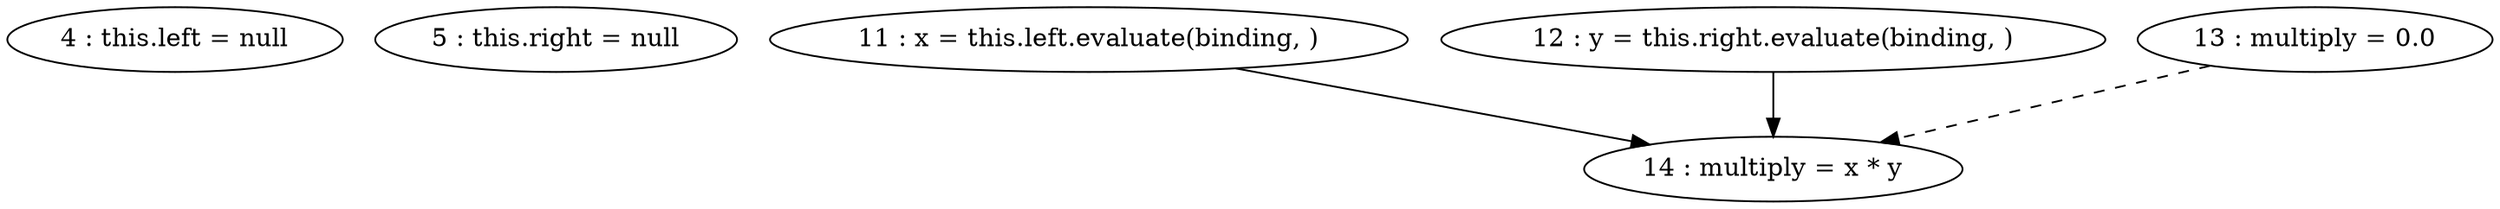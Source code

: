 digraph G {
"4 : this.left = null"
"5 : this.right = null"
"11 : x = this.left.evaluate(binding, )"
"11 : x = this.left.evaluate(binding, )" -> "14 : multiply = x * y"
"12 : y = this.right.evaluate(binding, )"
"12 : y = this.right.evaluate(binding, )" -> "14 : multiply = x * y"
"13 : multiply = 0.0"
"13 : multiply = 0.0" -> "14 : multiply = x * y" [style=dashed]
"14 : multiply = x * y"
}